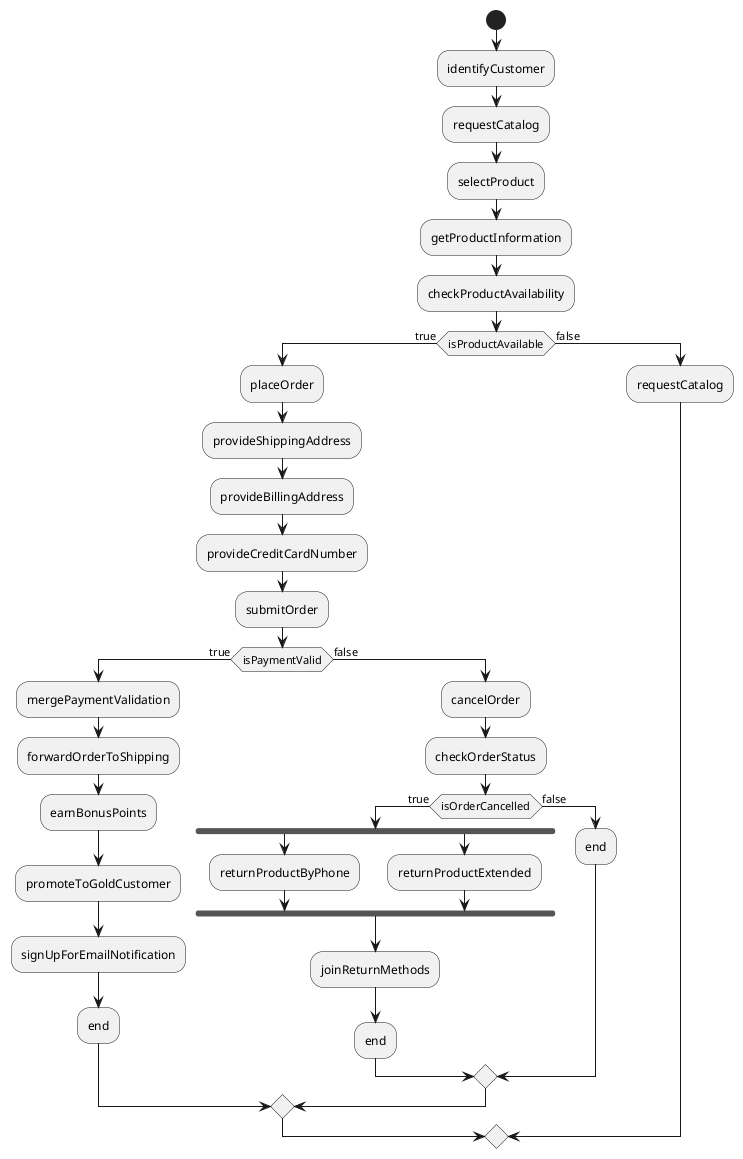 @startuml
start

:identifyCustomer;
:requestCatalog;
:selectProduct;
:getProductInformation;
:checkProductAvailability;

if (isProductAvailable) then (true)
  :placeOrder;
  :provideShippingAddress;
  :provideBillingAddress;
  :provideCreditCardNumber;
  :submitOrder;
  if (isPaymentValid) then (true)
    :mergePaymentValidation;
    :forwardOrderToShipping;
    :earnBonusPoints;
    :promoteToGoldCustomer;
    :signUpForEmailNotification;
    :end;
  else (false)
    :cancelOrder;
    :checkOrderStatus;
    if (isOrderCancelled) then (true)
      fork
        :returnProductByPhone;
      fork again
        :returnProductExtended;
      end fork
      :joinReturnMethods;
      :end;
    else (false)
      :end;
    endif
  endif
else (false)
  :requestCatalog;
endif

@enduml